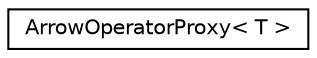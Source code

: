 digraph "Graphical Class Hierarchy"
{
 // LATEX_PDF_SIZE
  edge [fontname="Helvetica",fontsize="10",labelfontname="Helvetica",labelfontsize="10"];
  node [fontname="Helvetica",fontsize="10",shape=record];
  rankdir="LR";
  Node0 [label="ArrowOperatorProxy\< T \>",height=0.2,width=0.4,color="black", fillcolor="white", style="filled",URL="$classoperations__research_1_1math__opt_1_1internal_1_1_arrow_operator_proxy.html",tooltip=" "];
}

